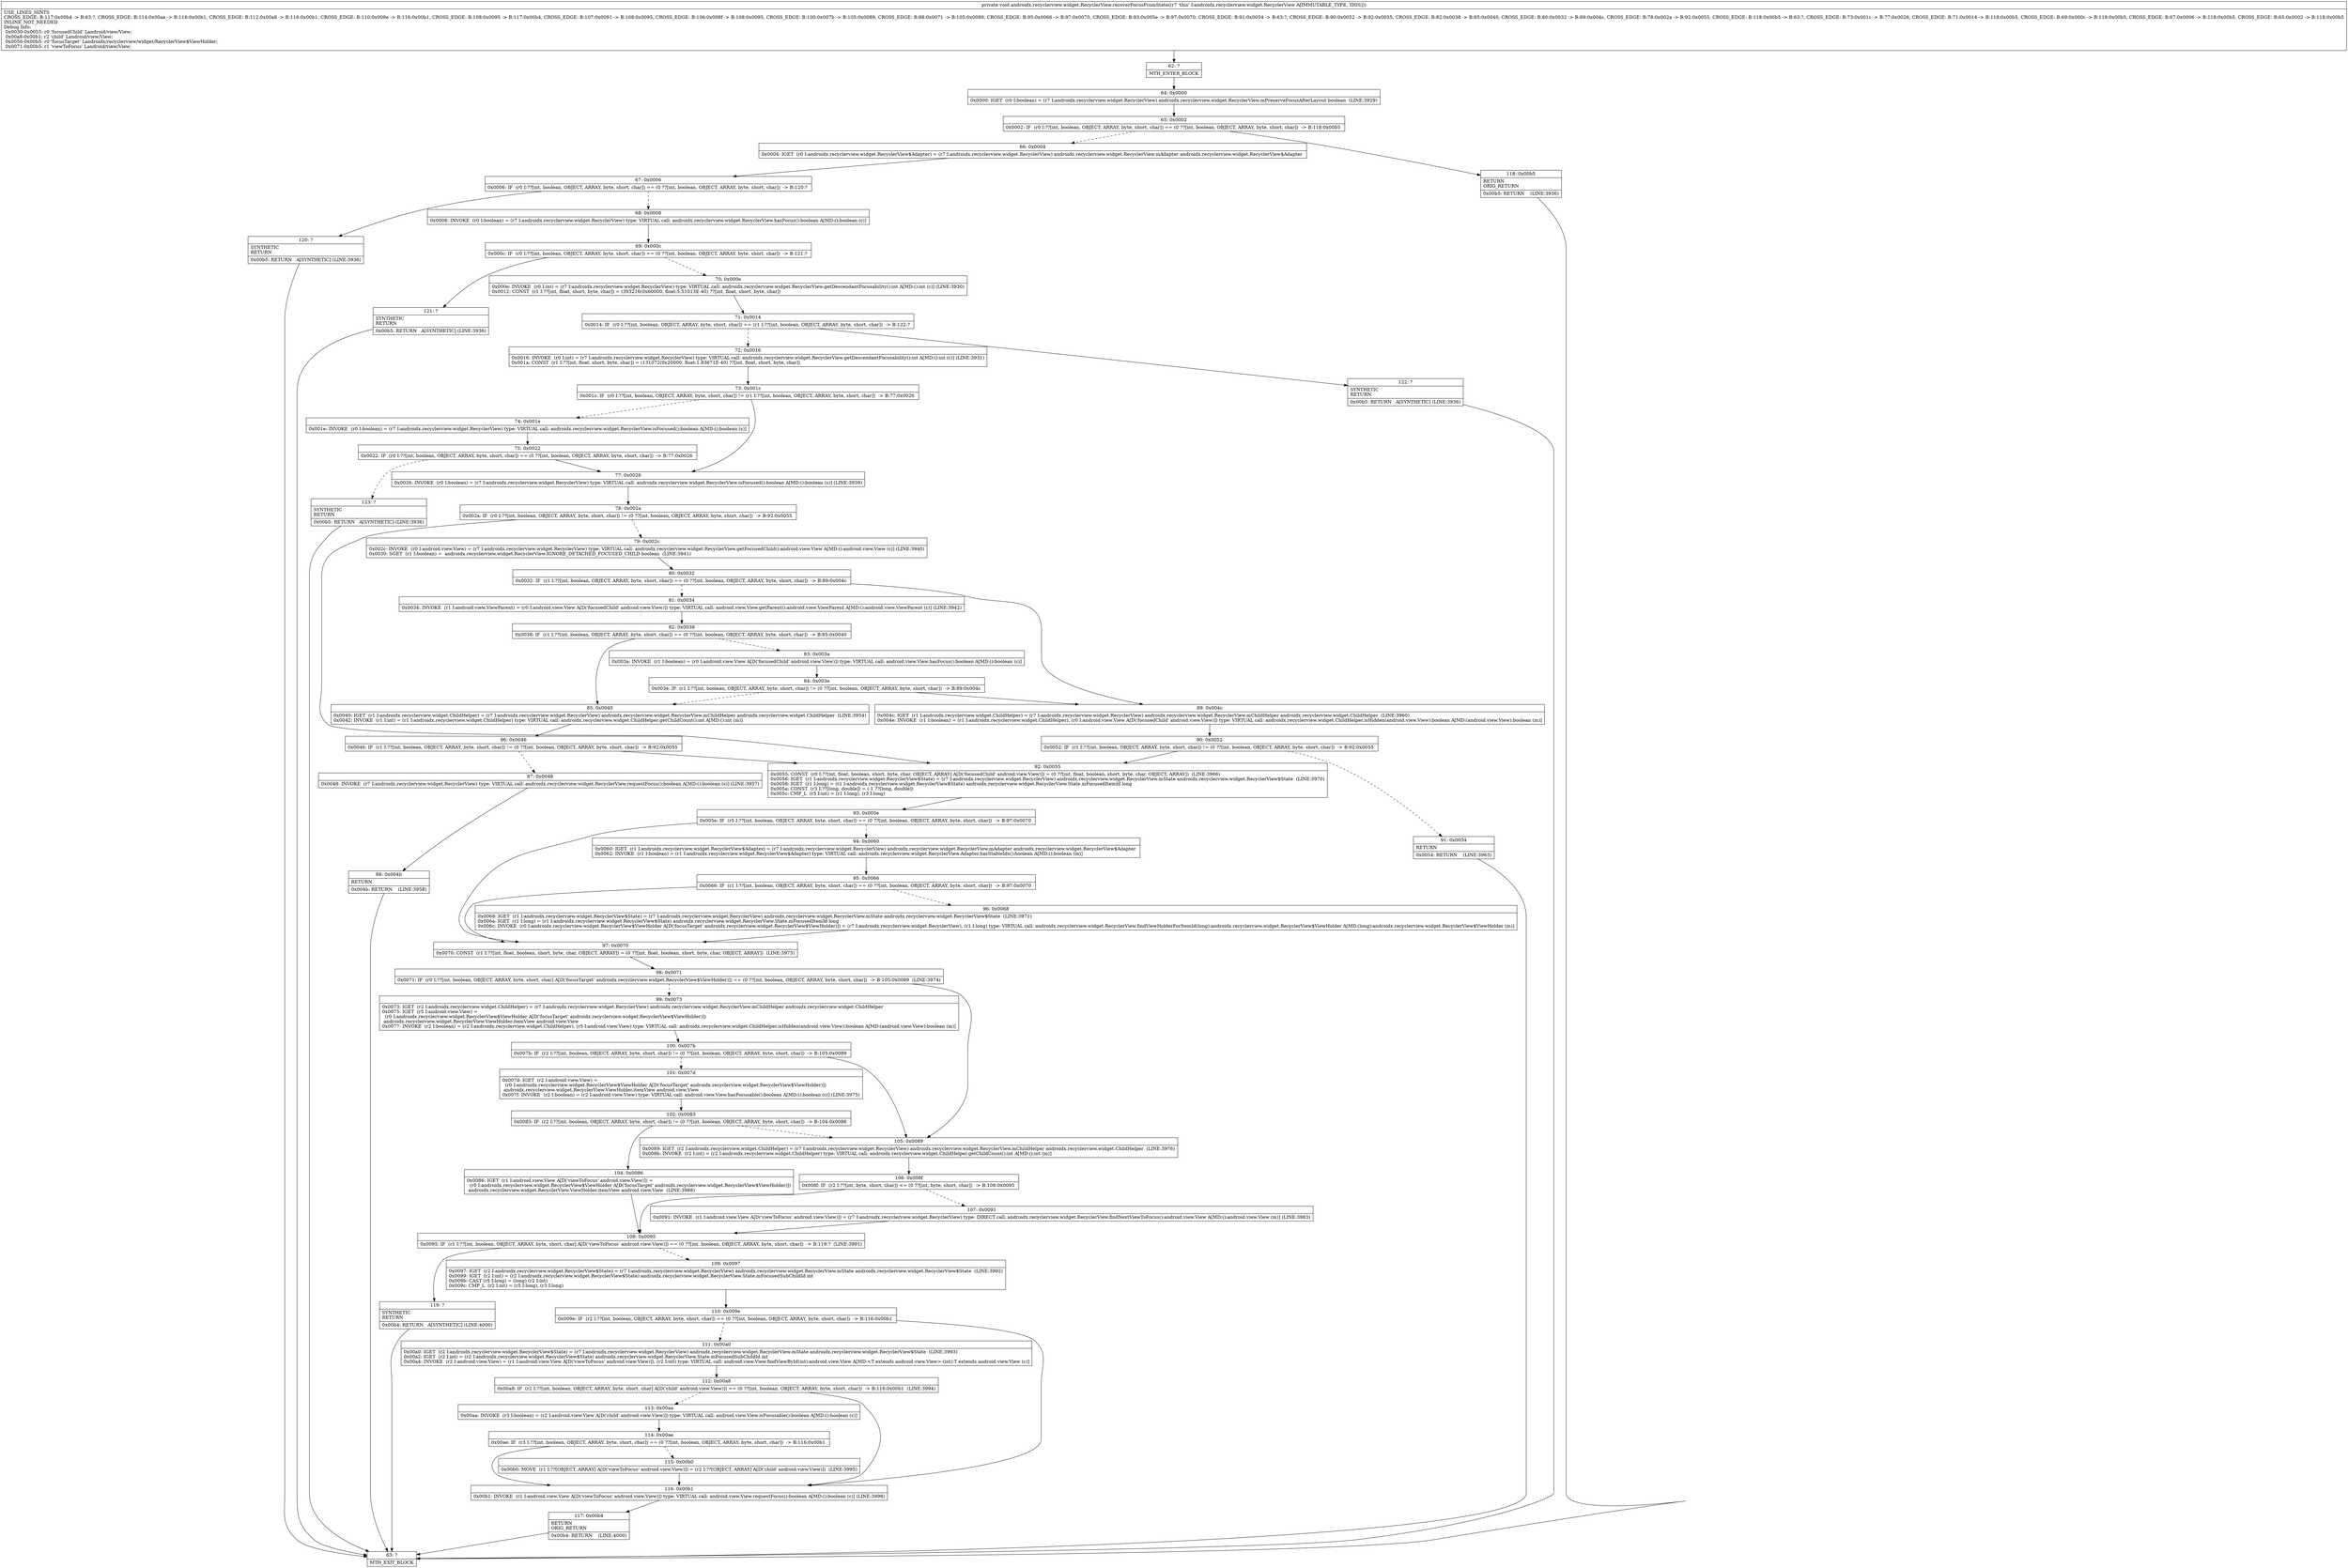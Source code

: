 digraph "CFG forandroidx.recyclerview.widget.RecyclerView.recoverFocusFromState()V" {
Node_62 [shape=record,label="{62\:\ ?|MTH_ENTER_BLOCK\l}"];
Node_64 [shape=record,label="{64\:\ 0x0000|0x0000: IGET  (r0 I:boolean) = (r7 I:androidx.recyclerview.widget.RecyclerView) androidx.recyclerview.widget.RecyclerView.mPreserveFocusAfterLayout boolean  (LINE:3929)\l}"];
Node_65 [shape=record,label="{65\:\ 0x0002|0x0002: IF  (r0 I:??[int, boolean, OBJECT, ARRAY, byte, short, char]) == (0 ??[int, boolean, OBJECT, ARRAY, byte, short, char])  \-\> B:118:0x00b5 \l}"];
Node_66 [shape=record,label="{66\:\ 0x0004|0x0004: IGET  (r0 I:androidx.recyclerview.widget.RecyclerView$Adapter) = (r7 I:androidx.recyclerview.widget.RecyclerView) androidx.recyclerview.widget.RecyclerView.mAdapter androidx.recyclerview.widget.RecyclerView$Adapter \l}"];
Node_67 [shape=record,label="{67\:\ 0x0006|0x0006: IF  (r0 I:??[int, boolean, OBJECT, ARRAY, byte, short, char]) == (0 ??[int, boolean, OBJECT, ARRAY, byte, short, char])  \-\> B:120:? \l}"];
Node_68 [shape=record,label="{68\:\ 0x0008|0x0008: INVOKE  (r0 I:boolean) = (r7 I:androidx.recyclerview.widget.RecyclerView) type: VIRTUAL call: androidx.recyclerview.widget.RecyclerView.hasFocus():boolean A[MD:():boolean (c)]\l}"];
Node_69 [shape=record,label="{69\:\ 0x000c|0x000c: IF  (r0 I:??[int, boolean, OBJECT, ARRAY, byte, short, char]) == (0 ??[int, boolean, OBJECT, ARRAY, byte, short, char])  \-\> B:121:? \l}"];
Node_70 [shape=record,label="{70\:\ 0x000e|0x000e: INVOKE  (r0 I:int) = (r7 I:androidx.recyclerview.widget.RecyclerView) type: VIRTUAL call: androidx.recyclerview.widget.RecyclerView.getDescendantFocusability():int A[MD:():int (c)] (LINE:3930)\l0x0012: CONST  (r1 I:??[int, float, short, byte, char]) = (393216(0x60000, float:5.51013E\-40) ??[int, float, short, byte, char]) \l}"];
Node_71 [shape=record,label="{71\:\ 0x0014|0x0014: IF  (r0 I:??[int, boolean, OBJECT, ARRAY, byte, short, char]) == (r1 I:??[int, boolean, OBJECT, ARRAY, byte, short, char])  \-\> B:122:? \l}"];
Node_72 [shape=record,label="{72\:\ 0x0016|0x0016: INVOKE  (r0 I:int) = (r7 I:androidx.recyclerview.widget.RecyclerView) type: VIRTUAL call: androidx.recyclerview.widget.RecyclerView.getDescendantFocusability():int A[MD:():int (c)] (LINE:3931)\l0x001a: CONST  (r1 I:??[int, float, short, byte, char]) = (131072(0x20000, float:1.83671E\-40) ??[int, float, short, byte, char]) \l}"];
Node_73 [shape=record,label="{73\:\ 0x001c|0x001c: IF  (r0 I:??[int, boolean, OBJECT, ARRAY, byte, short, char]) != (r1 I:??[int, boolean, OBJECT, ARRAY, byte, short, char])  \-\> B:77:0x0026 \l}"];
Node_74 [shape=record,label="{74\:\ 0x001e|0x001e: INVOKE  (r0 I:boolean) = (r7 I:androidx.recyclerview.widget.RecyclerView) type: VIRTUAL call: androidx.recyclerview.widget.RecyclerView.isFocused():boolean A[MD:():boolean (s)]\l}"];
Node_75 [shape=record,label="{75\:\ 0x0022|0x0022: IF  (r0 I:??[int, boolean, OBJECT, ARRAY, byte, short, char]) == (0 ??[int, boolean, OBJECT, ARRAY, byte, short, char])  \-\> B:77:0x0026 \l}"];
Node_123 [shape=record,label="{123\:\ ?|SYNTHETIC\lRETURN\l|0x00b5: RETURN   A[SYNTHETIC] (LINE:3936)\l}"];
Node_63 [shape=record,label="{63\:\ ?|MTH_EXIT_BLOCK\l}"];
Node_77 [shape=record,label="{77\:\ 0x0026|0x0026: INVOKE  (r0 I:boolean) = (r7 I:androidx.recyclerview.widget.RecyclerView) type: VIRTUAL call: androidx.recyclerview.widget.RecyclerView.isFocused():boolean A[MD:():boolean (s)] (LINE:3939)\l}"];
Node_78 [shape=record,label="{78\:\ 0x002a|0x002a: IF  (r0 I:??[int, boolean, OBJECT, ARRAY, byte, short, char]) != (0 ??[int, boolean, OBJECT, ARRAY, byte, short, char])  \-\> B:92:0x0055 \l}"];
Node_79 [shape=record,label="{79\:\ 0x002c|0x002c: INVOKE  (r0 I:android.view.View) = (r7 I:androidx.recyclerview.widget.RecyclerView) type: VIRTUAL call: androidx.recyclerview.widget.RecyclerView.getFocusedChild():android.view.View A[MD:():android.view.View (c)] (LINE:3940)\l0x0030: SGET  (r1 I:boolean) =  androidx.recyclerview.widget.RecyclerView.IGNORE_DETACHED_FOCUSED_CHILD boolean  (LINE:3941)\l}"];
Node_80 [shape=record,label="{80\:\ 0x0032|0x0032: IF  (r1 I:??[int, boolean, OBJECT, ARRAY, byte, short, char]) == (0 ??[int, boolean, OBJECT, ARRAY, byte, short, char])  \-\> B:89:0x004c \l}"];
Node_81 [shape=record,label="{81\:\ 0x0034|0x0034: INVOKE  (r1 I:android.view.ViewParent) = (r0 I:android.view.View A[D('focusedChild' android.view.View)]) type: VIRTUAL call: android.view.View.getParent():android.view.ViewParent A[MD:():android.view.ViewParent (c)] (LINE:3942)\l}"];
Node_82 [shape=record,label="{82\:\ 0x0038|0x0038: IF  (r1 I:??[int, boolean, OBJECT, ARRAY, byte, short, char]) == (0 ??[int, boolean, OBJECT, ARRAY, byte, short, char])  \-\> B:85:0x0040 \l}"];
Node_83 [shape=record,label="{83\:\ 0x003a|0x003a: INVOKE  (r1 I:boolean) = (r0 I:android.view.View A[D('focusedChild' android.view.View)]) type: VIRTUAL call: android.view.View.hasFocus():boolean A[MD:():boolean (c)]\l}"];
Node_84 [shape=record,label="{84\:\ 0x003e|0x003e: IF  (r1 I:??[int, boolean, OBJECT, ARRAY, byte, short, char]) != (0 ??[int, boolean, OBJECT, ARRAY, byte, short, char])  \-\> B:89:0x004c \l}"];
Node_85 [shape=record,label="{85\:\ 0x0040|0x0040: IGET  (r1 I:androidx.recyclerview.widget.ChildHelper) = (r7 I:androidx.recyclerview.widget.RecyclerView) androidx.recyclerview.widget.RecyclerView.mChildHelper androidx.recyclerview.widget.ChildHelper  (LINE:3954)\l0x0042: INVOKE  (r1 I:int) = (r1 I:androidx.recyclerview.widget.ChildHelper) type: VIRTUAL call: androidx.recyclerview.widget.ChildHelper.getChildCount():int A[MD:():int (m)]\l}"];
Node_86 [shape=record,label="{86\:\ 0x0046|0x0046: IF  (r1 I:??[int, boolean, OBJECT, ARRAY, byte, short, char]) != (0 ??[int, boolean, OBJECT, ARRAY, byte, short, char])  \-\> B:92:0x0055 \l}"];
Node_87 [shape=record,label="{87\:\ 0x0048|0x0048: INVOKE  (r7 I:androidx.recyclerview.widget.RecyclerView) type: VIRTUAL call: androidx.recyclerview.widget.RecyclerView.requestFocus():boolean A[MD:():boolean (s)] (LINE:3957)\l}"];
Node_88 [shape=record,label="{88\:\ 0x004b|RETURN\l|0x004b: RETURN    (LINE:3958)\l}"];
Node_89 [shape=record,label="{89\:\ 0x004c|0x004c: IGET  (r1 I:androidx.recyclerview.widget.ChildHelper) = (r7 I:androidx.recyclerview.widget.RecyclerView) androidx.recyclerview.widget.RecyclerView.mChildHelper androidx.recyclerview.widget.ChildHelper  (LINE:3960)\l0x004e: INVOKE  (r1 I:boolean) = (r1 I:androidx.recyclerview.widget.ChildHelper), (r0 I:android.view.View A[D('focusedChild' android.view.View)]) type: VIRTUAL call: androidx.recyclerview.widget.ChildHelper.isHidden(android.view.View):boolean A[MD:(android.view.View):boolean (m)]\l}"];
Node_90 [shape=record,label="{90\:\ 0x0052|0x0052: IF  (r1 I:??[int, boolean, OBJECT, ARRAY, byte, short, char]) != (0 ??[int, boolean, OBJECT, ARRAY, byte, short, char])  \-\> B:92:0x0055 \l}"];
Node_91 [shape=record,label="{91\:\ 0x0054|RETURN\l|0x0054: RETURN    (LINE:3963)\l}"];
Node_92 [shape=record,label="{92\:\ 0x0055|0x0055: CONST  (r0 I:??[int, float, boolean, short, byte, char, OBJECT, ARRAY] A[D('focusedChild' android.view.View)]) = (0 ??[int, float, boolean, short, byte, char, OBJECT, ARRAY])  (LINE:3966)\l0x0056: IGET  (r1 I:androidx.recyclerview.widget.RecyclerView$State) = (r7 I:androidx.recyclerview.widget.RecyclerView) androidx.recyclerview.widget.RecyclerView.mState androidx.recyclerview.widget.RecyclerView$State  (LINE:3970)\l0x0058: IGET  (r1 I:long) = (r1 I:androidx.recyclerview.widget.RecyclerView$State) androidx.recyclerview.widget.RecyclerView.State.mFocusedItemId long \l0x005a: CONST  (r3 I:??[long, double]) = (\-1 ??[long, double]) \l0x005c: CMP_L  (r5 I:int) = (r1 I:long), (r3 I:long) \l}"];
Node_93 [shape=record,label="{93\:\ 0x005e|0x005e: IF  (r5 I:??[int, boolean, OBJECT, ARRAY, byte, short, char]) == (0 ??[int, boolean, OBJECT, ARRAY, byte, short, char])  \-\> B:97:0x0070 \l}"];
Node_94 [shape=record,label="{94\:\ 0x0060|0x0060: IGET  (r1 I:androidx.recyclerview.widget.RecyclerView$Adapter) = (r7 I:androidx.recyclerview.widget.RecyclerView) androidx.recyclerview.widget.RecyclerView.mAdapter androidx.recyclerview.widget.RecyclerView$Adapter \l0x0062: INVOKE  (r1 I:boolean) = (r1 I:androidx.recyclerview.widget.RecyclerView$Adapter) type: VIRTUAL call: androidx.recyclerview.widget.RecyclerView.Adapter.hasStableIds():boolean A[MD:():boolean (m)]\l}"];
Node_95 [shape=record,label="{95\:\ 0x0066|0x0066: IF  (r1 I:??[int, boolean, OBJECT, ARRAY, byte, short, char]) == (0 ??[int, boolean, OBJECT, ARRAY, byte, short, char])  \-\> B:97:0x0070 \l}"];
Node_96 [shape=record,label="{96\:\ 0x0068|0x0068: IGET  (r1 I:androidx.recyclerview.widget.RecyclerView$State) = (r7 I:androidx.recyclerview.widget.RecyclerView) androidx.recyclerview.widget.RecyclerView.mState androidx.recyclerview.widget.RecyclerView$State  (LINE:3971)\l0x006a: IGET  (r1 I:long) = (r1 I:androidx.recyclerview.widget.RecyclerView$State) androidx.recyclerview.widget.RecyclerView.State.mFocusedItemId long \l0x006c: INVOKE  (r0 I:androidx.recyclerview.widget.RecyclerView$ViewHolder A[D('focusTarget' androidx.recyclerview.widget.RecyclerView$ViewHolder)]) = (r7 I:androidx.recyclerview.widget.RecyclerView), (r1 I:long) type: VIRTUAL call: androidx.recyclerview.widget.RecyclerView.findViewHolderForItemId(long):androidx.recyclerview.widget.RecyclerView$ViewHolder A[MD:(long):androidx.recyclerview.widget.RecyclerView$ViewHolder (m)]\l}"];
Node_97 [shape=record,label="{97\:\ 0x0070|0x0070: CONST  (r1 I:??[int, float, boolean, short, byte, char, OBJECT, ARRAY]) = (0 ??[int, float, boolean, short, byte, char, OBJECT, ARRAY])  (LINE:3973)\l}"];
Node_98 [shape=record,label="{98\:\ 0x0071|0x0071: IF  (r0 I:??[int, boolean, OBJECT, ARRAY, byte, short, char] A[D('focusTarget' androidx.recyclerview.widget.RecyclerView$ViewHolder)]) == (0 ??[int, boolean, OBJECT, ARRAY, byte, short, char])  \-\> B:105:0x0089  (LINE:3974)\l}"];
Node_99 [shape=record,label="{99\:\ 0x0073|0x0073: IGET  (r2 I:androidx.recyclerview.widget.ChildHelper) = (r7 I:androidx.recyclerview.widget.RecyclerView) androidx.recyclerview.widget.RecyclerView.mChildHelper androidx.recyclerview.widget.ChildHelper \l0x0075: IGET  (r5 I:android.view.View) = \l  (r0 I:androidx.recyclerview.widget.RecyclerView$ViewHolder A[D('focusTarget' androidx.recyclerview.widget.RecyclerView$ViewHolder)])\l androidx.recyclerview.widget.RecyclerView.ViewHolder.itemView android.view.View \l0x0077: INVOKE  (r2 I:boolean) = (r2 I:androidx.recyclerview.widget.ChildHelper), (r5 I:android.view.View) type: VIRTUAL call: androidx.recyclerview.widget.ChildHelper.isHidden(android.view.View):boolean A[MD:(android.view.View):boolean (m)]\l}"];
Node_100 [shape=record,label="{100\:\ 0x007b|0x007b: IF  (r2 I:??[int, boolean, OBJECT, ARRAY, byte, short, char]) != (0 ??[int, boolean, OBJECT, ARRAY, byte, short, char])  \-\> B:105:0x0089 \l}"];
Node_101 [shape=record,label="{101\:\ 0x007d|0x007d: IGET  (r2 I:android.view.View) = \l  (r0 I:androidx.recyclerview.widget.RecyclerView$ViewHolder A[D('focusTarget' androidx.recyclerview.widget.RecyclerView$ViewHolder)])\l androidx.recyclerview.widget.RecyclerView.ViewHolder.itemView android.view.View \l0x007f: INVOKE  (r2 I:boolean) = (r2 I:android.view.View) type: VIRTUAL call: android.view.View.hasFocusable():boolean A[MD:():boolean (c)] (LINE:3975)\l}"];
Node_102 [shape=record,label="{102\:\ 0x0083|0x0083: IF  (r2 I:??[int, boolean, OBJECT, ARRAY, byte, short, char]) != (0 ??[int, boolean, OBJECT, ARRAY, byte, short, char])  \-\> B:104:0x0086 \l}"];
Node_104 [shape=record,label="{104\:\ 0x0086|0x0086: IGET  (r1 I:android.view.View A[D('viewToFocus' android.view.View)]) = \l  (r0 I:androidx.recyclerview.widget.RecyclerView$ViewHolder A[D('focusTarget' androidx.recyclerview.widget.RecyclerView$ViewHolder)])\l androidx.recyclerview.widget.RecyclerView.ViewHolder.itemView android.view.View  (LINE:3988)\l}"];
Node_108 [shape=record,label="{108\:\ 0x0095|0x0095: IF  (r1 I:??[int, boolean, OBJECT, ARRAY, byte, short, char] A[D('viewToFocus' android.view.View)]) == (0 ??[int, boolean, OBJECT, ARRAY, byte, short, char])  \-\> B:119:?  (LINE:3991)\l}"];
Node_109 [shape=record,label="{109\:\ 0x0097|0x0097: IGET  (r2 I:androidx.recyclerview.widget.RecyclerView$State) = (r7 I:androidx.recyclerview.widget.RecyclerView) androidx.recyclerview.widget.RecyclerView.mState androidx.recyclerview.widget.RecyclerView$State  (LINE:3992)\l0x0099: IGET  (r2 I:int) = (r2 I:androidx.recyclerview.widget.RecyclerView$State) androidx.recyclerview.widget.RecyclerView.State.mFocusedSubChildId int \l0x009b: CAST (r5 I:long) = (long) (r2 I:int) \l0x009c: CMP_L  (r2 I:int) = (r5 I:long), (r3 I:long) \l}"];
Node_110 [shape=record,label="{110\:\ 0x009e|0x009e: IF  (r2 I:??[int, boolean, OBJECT, ARRAY, byte, short, char]) == (0 ??[int, boolean, OBJECT, ARRAY, byte, short, char])  \-\> B:116:0x00b1 \l}"];
Node_111 [shape=record,label="{111\:\ 0x00a0|0x00a0: IGET  (r2 I:androidx.recyclerview.widget.RecyclerView$State) = (r7 I:androidx.recyclerview.widget.RecyclerView) androidx.recyclerview.widget.RecyclerView.mState androidx.recyclerview.widget.RecyclerView$State  (LINE:3993)\l0x00a2: IGET  (r2 I:int) = (r2 I:androidx.recyclerview.widget.RecyclerView$State) androidx.recyclerview.widget.RecyclerView.State.mFocusedSubChildId int \l0x00a4: INVOKE  (r2 I:android.view.View) = (r1 I:android.view.View A[D('viewToFocus' android.view.View)]), (r2 I:int) type: VIRTUAL call: android.view.View.findViewById(int):android.view.View A[MD:\<T extends android.view.View\>:(int):T extends android.view.View (c)]\l}"];
Node_112 [shape=record,label="{112\:\ 0x00a8|0x00a8: IF  (r2 I:??[int, boolean, OBJECT, ARRAY, byte, short, char] A[D('child' android.view.View)]) == (0 ??[int, boolean, OBJECT, ARRAY, byte, short, char])  \-\> B:116:0x00b1  (LINE:3994)\l}"];
Node_113 [shape=record,label="{113\:\ 0x00aa|0x00aa: INVOKE  (r3 I:boolean) = (r2 I:android.view.View A[D('child' android.view.View)]) type: VIRTUAL call: android.view.View.isFocusable():boolean A[MD:():boolean (c)]\l}"];
Node_114 [shape=record,label="{114\:\ 0x00ae|0x00ae: IF  (r3 I:??[int, boolean, OBJECT, ARRAY, byte, short, char]) == (0 ??[int, boolean, OBJECT, ARRAY, byte, short, char])  \-\> B:116:0x00b1 \l}"];
Node_115 [shape=record,label="{115\:\ 0x00b0|0x00b0: MOVE  (r1 I:??[OBJECT, ARRAY] A[D('viewToFocus' android.view.View)]) = (r2 I:??[OBJECT, ARRAY] A[D('child' android.view.View)])  (LINE:3995)\l}"];
Node_116 [shape=record,label="{116\:\ 0x00b1|0x00b1: INVOKE  (r1 I:android.view.View A[D('viewToFocus' android.view.View)]) type: VIRTUAL call: android.view.View.requestFocus():boolean A[MD:():boolean (c)] (LINE:3998)\l}"];
Node_117 [shape=record,label="{117\:\ 0x00b4|RETURN\lORIG_RETURN\l|0x00b4: RETURN    (LINE:4000)\l}"];
Node_119 [shape=record,label="{119\:\ ?|SYNTHETIC\lRETURN\l|0x00b4: RETURN   A[SYNTHETIC] (LINE:4000)\l}"];
Node_105 [shape=record,label="{105\:\ 0x0089|0x0089: IGET  (r2 I:androidx.recyclerview.widget.ChildHelper) = (r7 I:androidx.recyclerview.widget.RecyclerView) androidx.recyclerview.widget.RecyclerView.mChildHelper androidx.recyclerview.widget.ChildHelper  (LINE:3976)\l0x008b: INVOKE  (r2 I:int) = (r2 I:androidx.recyclerview.widget.ChildHelper) type: VIRTUAL call: androidx.recyclerview.widget.ChildHelper.getChildCount():int A[MD:():int (m)]\l}"];
Node_106 [shape=record,label="{106\:\ 0x008f|0x008f: IF  (r2 I:??[int, byte, short, char]) \<= (0 ??[int, byte, short, char])  \-\> B:108:0x0095 \l}"];
Node_107 [shape=record,label="{107\:\ 0x0091|0x0091: INVOKE  (r1 I:android.view.View A[D('viewToFocus' android.view.View)]) = (r7 I:androidx.recyclerview.widget.RecyclerView) type: DIRECT call: androidx.recyclerview.widget.RecyclerView.findNextViewToFocus():android.view.View A[MD:():android.view.View (m)] (LINE:3983)\l}"];
Node_122 [shape=record,label="{122\:\ ?|SYNTHETIC\lRETURN\l|0x00b5: RETURN   A[SYNTHETIC] (LINE:3936)\l}"];
Node_121 [shape=record,label="{121\:\ ?|SYNTHETIC\lRETURN\l|0x00b5: RETURN   A[SYNTHETIC] (LINE:3936)\l}"];
Node_120 [shape=record,label="{120\:\ ?|SYNTHETIC\lRETURN\l|0x00b5: RETURN   A[SYNTHETIC] (LINE:3936)\l}"];
Node_118 [shape=record,label="{118\:\ 0x00b5|RETURN\lORIG_RETURN\l|0x00b5: RETURN    (LINE:3936)\l}"];
MethodNode[shape=record,label="{private void androidx.recyclerview.widget.RecyclerView.recoverFocusFromState((r7 'this' I:androidx.recyclerview.widget.RecyclerView A[IMMUTABLE_TYPE, THIS]))  | USE_LINES_HINTS\lCROSS_EDGE: B:117:0x00b4 \-\> B:63:?, CROSS_EDGE: B:114:0x00ae \-\> B:116:0x00b1, CROSS_EDGE: B:112:0x00a8 \-\> B:116:0x00b1, CROSS_EDGE: B:110:0x009e \-\> B:116:0x00b1, CROSS_EDGE: B:108:0x0095 \-\> B:117:0x00b4, CROSS_EDGE: B:107:0x0091 \-\> B:108:0x0095, CROSS_EDGE: B:106:0x008f \-\> B:108:0x0095, CROSS_EDGE: B:100:0x007b \-\> B:105:0x0089, CROSS_EDGE: B:98:0x0071 \-\> B:105:0x0089, CROSS_EDGE: B:95:0x0066 \-\> B:97:0x0070, CROSS_EDGE: B:93:0x005e \-\> B:97:0x0070, CROSS_EDGE: B:91:0x0054 \-\> B:63:?, CROSS_EDGE: B:90:0x0052 \-\> B:92:0x0055, CROSS_EDGE: B:82:0x0038 \-\> B:85:0x0040, CROSS_EDGE: B:80:0x0032 \-\> B:89:0x004c, CROSS_EDGE: B:78:0x002a \-\> B:92:0x0055, CROSS_EDGE: B:118:0x00b5 \-\> B:63:?, CROSS_EDGE: B:73:0x001c \-\> B:77:0x0026, CROSS_EDGE: B:71:0x0014 \-\> B:118:0x00b5, CROSS_EDGE: B:69:0x000c \-\> B:118:0x00b5, CROSS_EDGE: B:67:0x0006 \-\> B:118:0x00b5, CROSS_EDGE: B:65:0x0002 \-\> B:118:0x00b5\lINLINE_NOT_NEEDED\lDebug Info:\l  0x0030\-0x0055: r0 'focusedChild' Landroid\/view\/View;\l  0x00a8\-0x00b1: r2 'child' Landroid\/view\/View;\l  0x0056\-0x00b5: r0 'focusTarget' Landroidx\/recyclerview\/widget\/RecyclerView$ViewHolder;\l  0x0071\-0x00b5: r1 'viewToFocus' Landroid\/view\/View;\l}"];
MethodNode -> Node_62;Node_62 -> Node_64;
Node_64 -> Node_65;
Node_65 -> Node_66[style=dashed];
Node_65 -> Node_118;
Node_66 -> Node_67;
Node_67 -> Node_68[style=dashed];
Node_67 -> Node_120;
Node_68 -> Node_69;
Node_69 -> Node_70[style=dashed];
Node_69 -> Node_121;
Node_70 -> Node_71;
Node_71 -> Node_72[style=dashed];
Node_71 -> Node_122;
Node_72 -> Node_73;
Node_73 -> Node_74[style=dashed];
Node_73 -> Node_77;
Node_74 -> Node_75;
Node_75 -> Node_77;
Node_75 -> Node_123[style=dashed];
Node_123 -> Node_63;
Node_77 -> Node_78;
Node_78 -> Node_79[style=dashed];
Node_78 -> Node_92;
Node_79 -> Node_80;
Node_80 -> Node_81[style=dashed];
Node_80 -> Node_89;
Node_81 -> Node_82;
Node_82 -> Node_83[style=dashed];
Node_82 -> Node_85;
Node_83 -> Node_84;
Node_84 -> Node_85[style=dashed];
Node_84 -> Node_89;
Node_85 -> Node_86;
Node_86 -> Node_87[style=dashed];
Node_86 -> Node_92;
Node_87 -> Node_88;
Node_88 -> Node_63;
Node_89 -> Node_90;
Node_90 -> Node_91[style=dashed];
Node_90 -> Node_92;
Node_91 -> Node_63;
Node_92 -> Node_93;
Node_93 -> Node_94[style=dashed];
Node_93 -> Node_97;
Node_94 -> Node_95;
Node_95 -> Node_96[style=dashed];
Node_95 -> Node_97;
Node_96 -> Node_97;
Node_97 -> Node_98;
Node_98 -> Node_99[style=dashed];
Node_98 -> Node_105;
Node_99 -> Node_100;
Node_100 -> Node_101[style=dashed];
Node_100 -> Node_105;
Node_101 -> Node_102;
Node_102 -> Node_104;
Node_102 -> Node_105[style=dashed];
Node_104 -> Node_108;
Node_108 -> Node_109[style=dashed];
Node_108 -> Node_119;
Node_109 -> Node_110;
Node_110 -> Node_111[style=dashed];
Node_110 -> Node_116;
Node_111 -> Node_112;
Node_112 -> Node_113[style=dashed];
Node_112 -> Node_116;
Node_113 -> Node_114;
Node_114 -> Node_115[style=dashed];
Node_114 -> Node_116;
Node_115 -> Node_116;
Node_116 -> Node_117;
Node_117 -> Node_63;
Node_119 -> Node_63;
Node_105 -> Node_106;
Node_106 -> Node_107[style=dashed];
Node_106 -> Node_108;
Node_107 -> Node_108;
Node_122 -> Node_63;
Node_121 -> Node_63;
Node_120 -> Node_63;
Node_118 -> Node_63;
}

